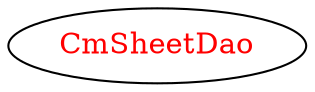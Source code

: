 digraph dependencyGraph {
 concentrate=true;
 ranksep="2.0";
 rankdir="LR"; 
 splines="ortho";
"CmSheetDao" [fontcolor="red"];
}